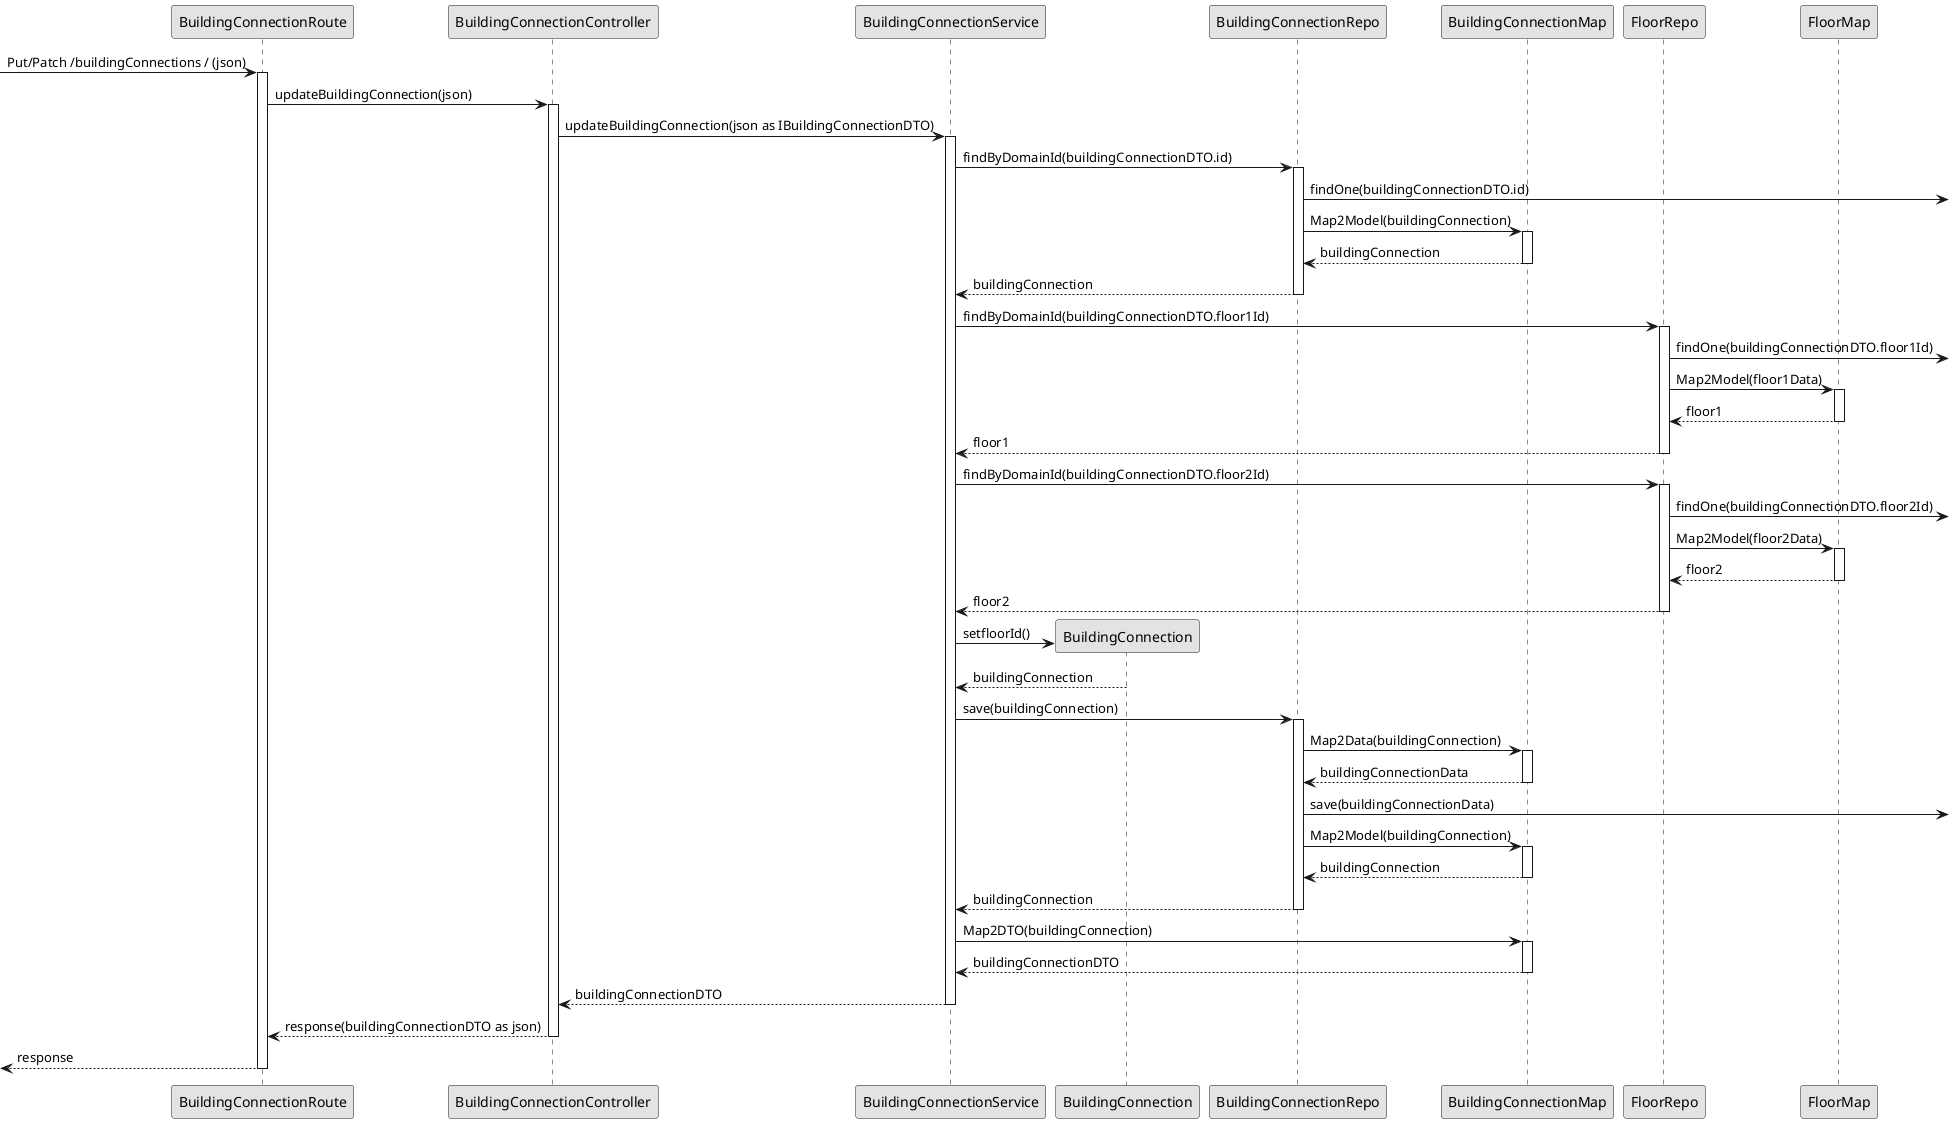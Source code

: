 @startuml
'http://plantuml.com/skinparam.html
skinparam monochrome true
skinparam packageStyle rect
skinparam shadowing false


participant BuildingConnectionRoute  as route
participant BuildingConnectionController as controller
participant BuildingConnectionService as service
participant BuildingConnection as domain
participant BuildingConnectionRepo as repo
participant BuildingConnectionMap as mapper
participant FloorRepo as repoFloor
participant FloorMap as mapperFloor




-> route: Put/Patch /buildingConnections / (json)
activate route
  route -> controller: updateBuildingConnection(json)
  activate controller
    controller -> service: updateBuildingConnection(json as IBuildingConnectionDTO)
    activate service
    service -> repo: findByDomainId(buildingConnectionDTO.id)
    activate repo
    repo -> : findOne(buildingConnectionDTO.id)
    repo -> mapper: Map2Model(buildingConnection)
    activate mapper
    mapper --> repo: buildingConnection
    deactivate
    repo --> service: buildingConnection
    deactivate
    service -> repoFloor: findByDomainId(buildingConnectionDTO.floor1Id)
    activate repoFloor
    repoFloor -> : findOne(buildingConnectionDTO.floor1Id)
    repoFloor -> mapperFloor: Map2Model(floor1Data)
    activate mapperFloor
    mapperFloor --> repoFloor: floor1
    deactivate
    repoFloor --> service: floor1
    deactivate
    service -> repoFloor: findByDomainId(buildingConnectionDTO.floor2Id)
    activate repoFloor
    repoFloor -> : findOne(buildingConnectionDTO.floor2Id)
    repoFloor -> mapperFloor: Map2Model(floor2Data)
    activate mapperFloor
    mapperFloor --> repoFloor: floor2
    deactivate
    repoFloor --> service: floor2
    deactivate
    service -> domain**: setfloorId()
    domain --> service: buildingConnection
    service -> repo: save(buildingConnection)
    activate  repo
    repo -> mapper: Map2Data(buildingConnection)
    activate mapper
    mapper --> repo: buildingConnectionData
    deactivate
    repo -> : save(buildingConnectionData)
    repo -> mapper: Map2Model(buildingConnection)
    activate mapper
    mapper --> repo: buildingConnection
    deactivate
    repo --> service: buildingConnection
    deactivate
    service -> mapper: Map2DTO(buildingConnection)
    activate mapper
    mapper --> service: buildingConnectionDTO
    deactivate
    service --> controller: buildingConnectionDTO
    deactivate
    controller --> route: response(buildingConnectionDTO as json)
    deactivate
    <-- route: response
    deactivate

@enduml